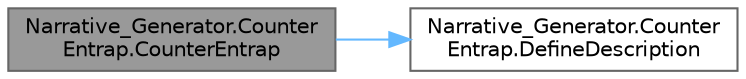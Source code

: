 digraph "Narrative_Generator.CounterEntrap.CounterEntrap"
{
 // LATEX_PDF_SIZE
  bgcolor="transparent";
  edge [fontname=Helvetica,fontsize=10,labelfontname=Helvetica,labelfontsize=10];
  node [fontname=Helvetica,fontsize=10,shape=box,height=0.2,width=0.4];
  rankdir="LR";
  Node1 [label="Narrative_Generator.Counter\lEntrap.CounterEntrap",height=0.2,width=0.4,color="gray40", fillcolor="grey60", style="filled", fontcolor="black",tooltip="A constructor based only on the state of the story world."];
  Node1 -> Node2 [color="steelblue1",style="solid"];
  Node2 [label="Narrative_Generator.Counter\lEntrap.DefineDescription",height=0.2,width=0.4,color="grey40", fillcolor="white", style="filled",URL="$class_narrative___generator_1_1_counter_entrap.html#a112f984cabe53b7405e8f2d45a1c0f28",tooltip="A method that creates a description of the action."];
}

